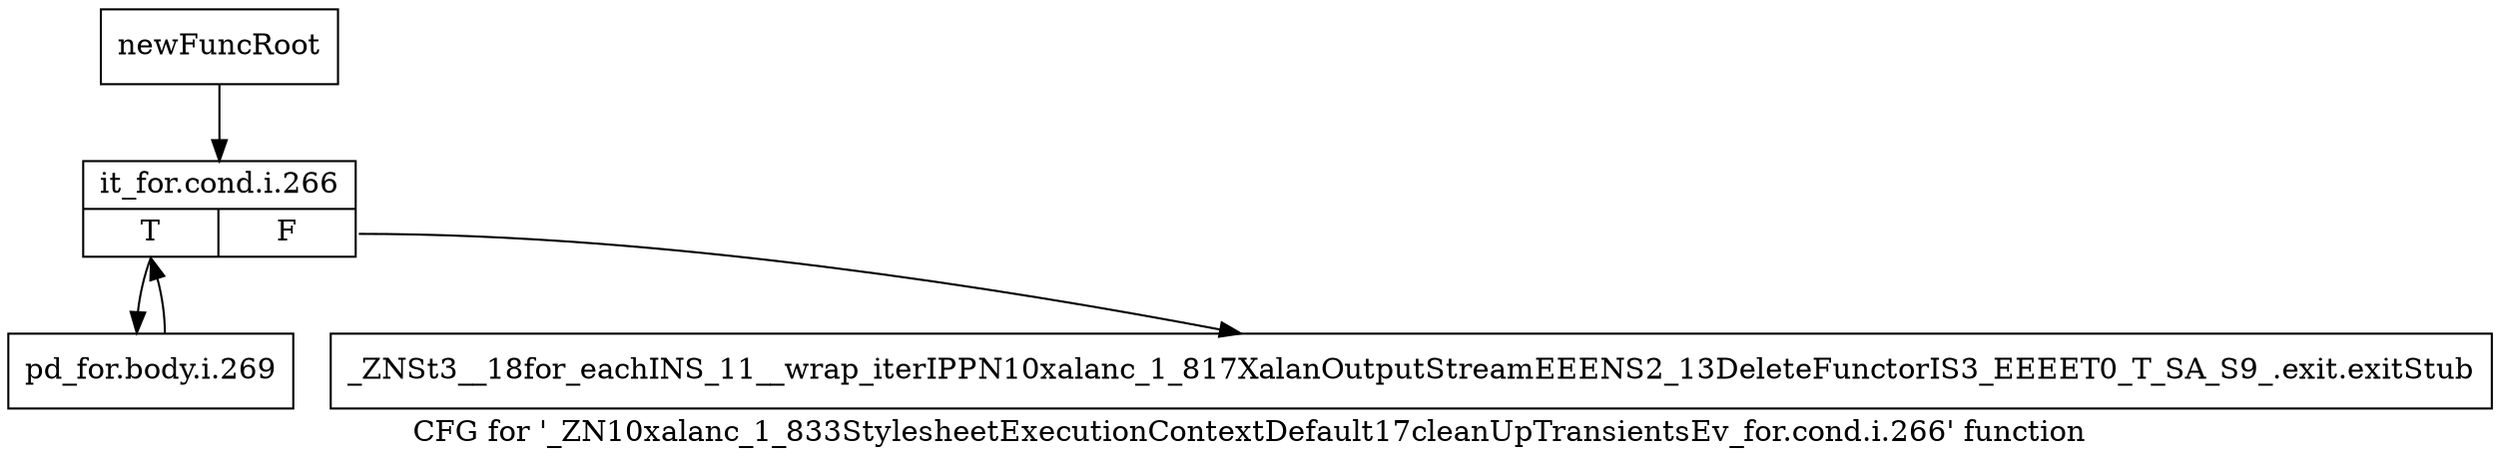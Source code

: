 digraph "CFG for '_ZN10xalanc_1_833StylesheetExecutionContextDefault17cleanUpTransientsEv_for.cond.i.266' function" {
	label="CFG for '_ZN10xalanc_1_833StylesheetExecutionContextDefault17cleanUpTransientsEv_for.cond.i.266' function";

	Node0xa04ff40 [shape=record,label="{newFuncRoot}"];
	Node0xa04ff40 -> Node0xa04ffe0;
	Node0xa04ff90 [shape=record,label="{_ZNSt3__18for_eachINS_11__wrap_iterIPPN10xalanc_1_817XalanOutputStreamEEENS2_13DeleteFunctorIS3_EEEET0_T_SA_S9_.exit.exitStub}"];
	Node0xa04ffe0 [shape=record,label="{it_for.cond.i.266|{<s0>T|<s1>F}}"];
	Node0xa04ffe0:s0 -> Node0xa050030;
	Node0xa04ffe0:s1 -> Node0xa04ff90;
	Node0xa050030 [shape=record,label="{pd_for.body.i.269}"];
	Node0xa050030 -> Node0xa04ffe0;
}
